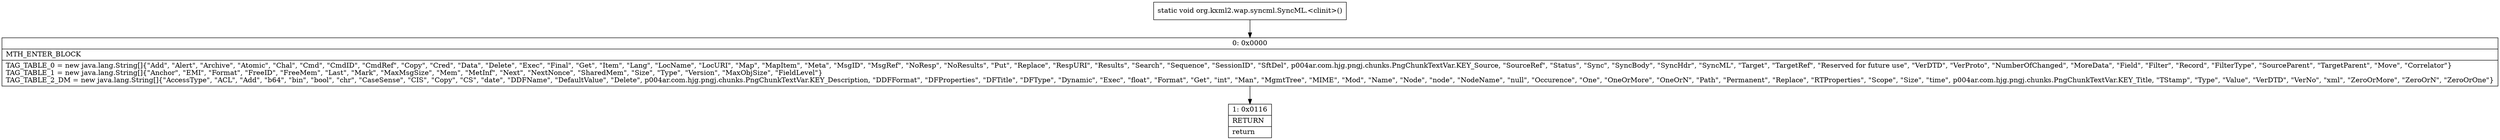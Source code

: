 digraph "CFG fororg.kxml2.wap.syncml.SyncML.\<clinit\>()V" {
Node_0 [shape=record,label="{0\:\ 0x0000|MTH_ENTER_BLOCK\l|TAG_TABLE_0 = new java.lang.String[]\{\"Add\", \"Alert\", \"Archive\", \"Atomic\", \"Chal\", \"Cmd\", \"CmdID\", \"CmdRef\", \"Copy\", \"Cred\", \"Data\", \"Delete\", \"Exec\", \"Final\", \"Get\", \"Item\", \"Lang\", \"LocName\", \"LocURI\", \"Map\", \"MapItem\", \"Meta\", \"MsgID\", \"MsgRef\", \"NoResp\", \"NoResults\", \"Put\", \"Replace\", \"RespURI\", \"Results\", \"Search\", \"Sequence\", \"SessionID\", \"SftDel\", p004ar.com.hjg.pngj.chunks.PngChunkTextVar.KEY_Source, \"SourceRef\", \"Status\", \"Sync\", \"SyncBody\", \"SyncHdr\", \"SyncML\", \"Target\", \"TargetRef\", \"Reserved for future use\", \"VerDTD\", \"VerProto\", \"NumberOfChanged\", \"MoreData\", \"Field\", \"Filter\", \"Record\", \"FilterType\", \"SourceParent\", \"TargetParent\", \"Move\", \"Correlator\"\}\lTAG_TABLE_1 = new java.lang.String[]\{\"Anchor\", \"EMI\", \"Format\", \"FreeID\", \"FreeMem\", \"Last\", \"Mark\", \"MaxMsgSize\", \"Mem\", \"MetInf\", \"Next\", \"NextNonce\", \"SharedMem\", \"Size\", \"Type\", \"Version\", \"MaxObjSize\", \"FieldLevel\"\}\lTAG_TABLE_2_DM = new java.lang.String[]\{\"AccessType\", \"ACL\", \"Add\", \"b64\", \"bin\", \"bool\", \"chr\", \"CaseSense\", \"CIS\", \"Copy\", \"CS\", \"date\", \"DDFName\", \"DefaultValue\", \"Delete\", p004ar.com.hjg.pngj.chunks.PngChunkTextVar.KEY_Description, \"DDFFormat\", \"DFProperties\", \"DFTitle\", \"DFType\", \"Dynamic\", \"Exec\", \"float\", \"Format\", \"Get\", \"int\", \"Man\", \"MgmtTree\", \"MIME\", \"Mod\", \"Name\", \"Node\", \"node\", \"NodeName\", \"null\", \"Occurence\", \"One\", \"OneOrMore\", \"OneOrN\", \"Path\", \"Permanent\", \"Replace\", \"RTProperties\", \"Scope\", \"Size\", \"time\", p004ar.com.hjg.pngj.chunks.PngChunkTextVar.KEY_Title, \"TStamp\", \"Type\", \"Value\", \"VerDTD\", \"VerNo\", \"xml\", \"ZeroOrMore\", \"ZeroOrN\", \"ZeroOrOne\"\}\l}"];
Node_1 [shape=record,label="{1\:\ 0x0116|RETURN\l|return\l}"];
MethodNode[shape=record,label="{static void org.kxml2.wap.syncml.SyncML.\<clinit\>() }"];
MethodNode -> Node_0;
Node_0 -> Node_1;
}

